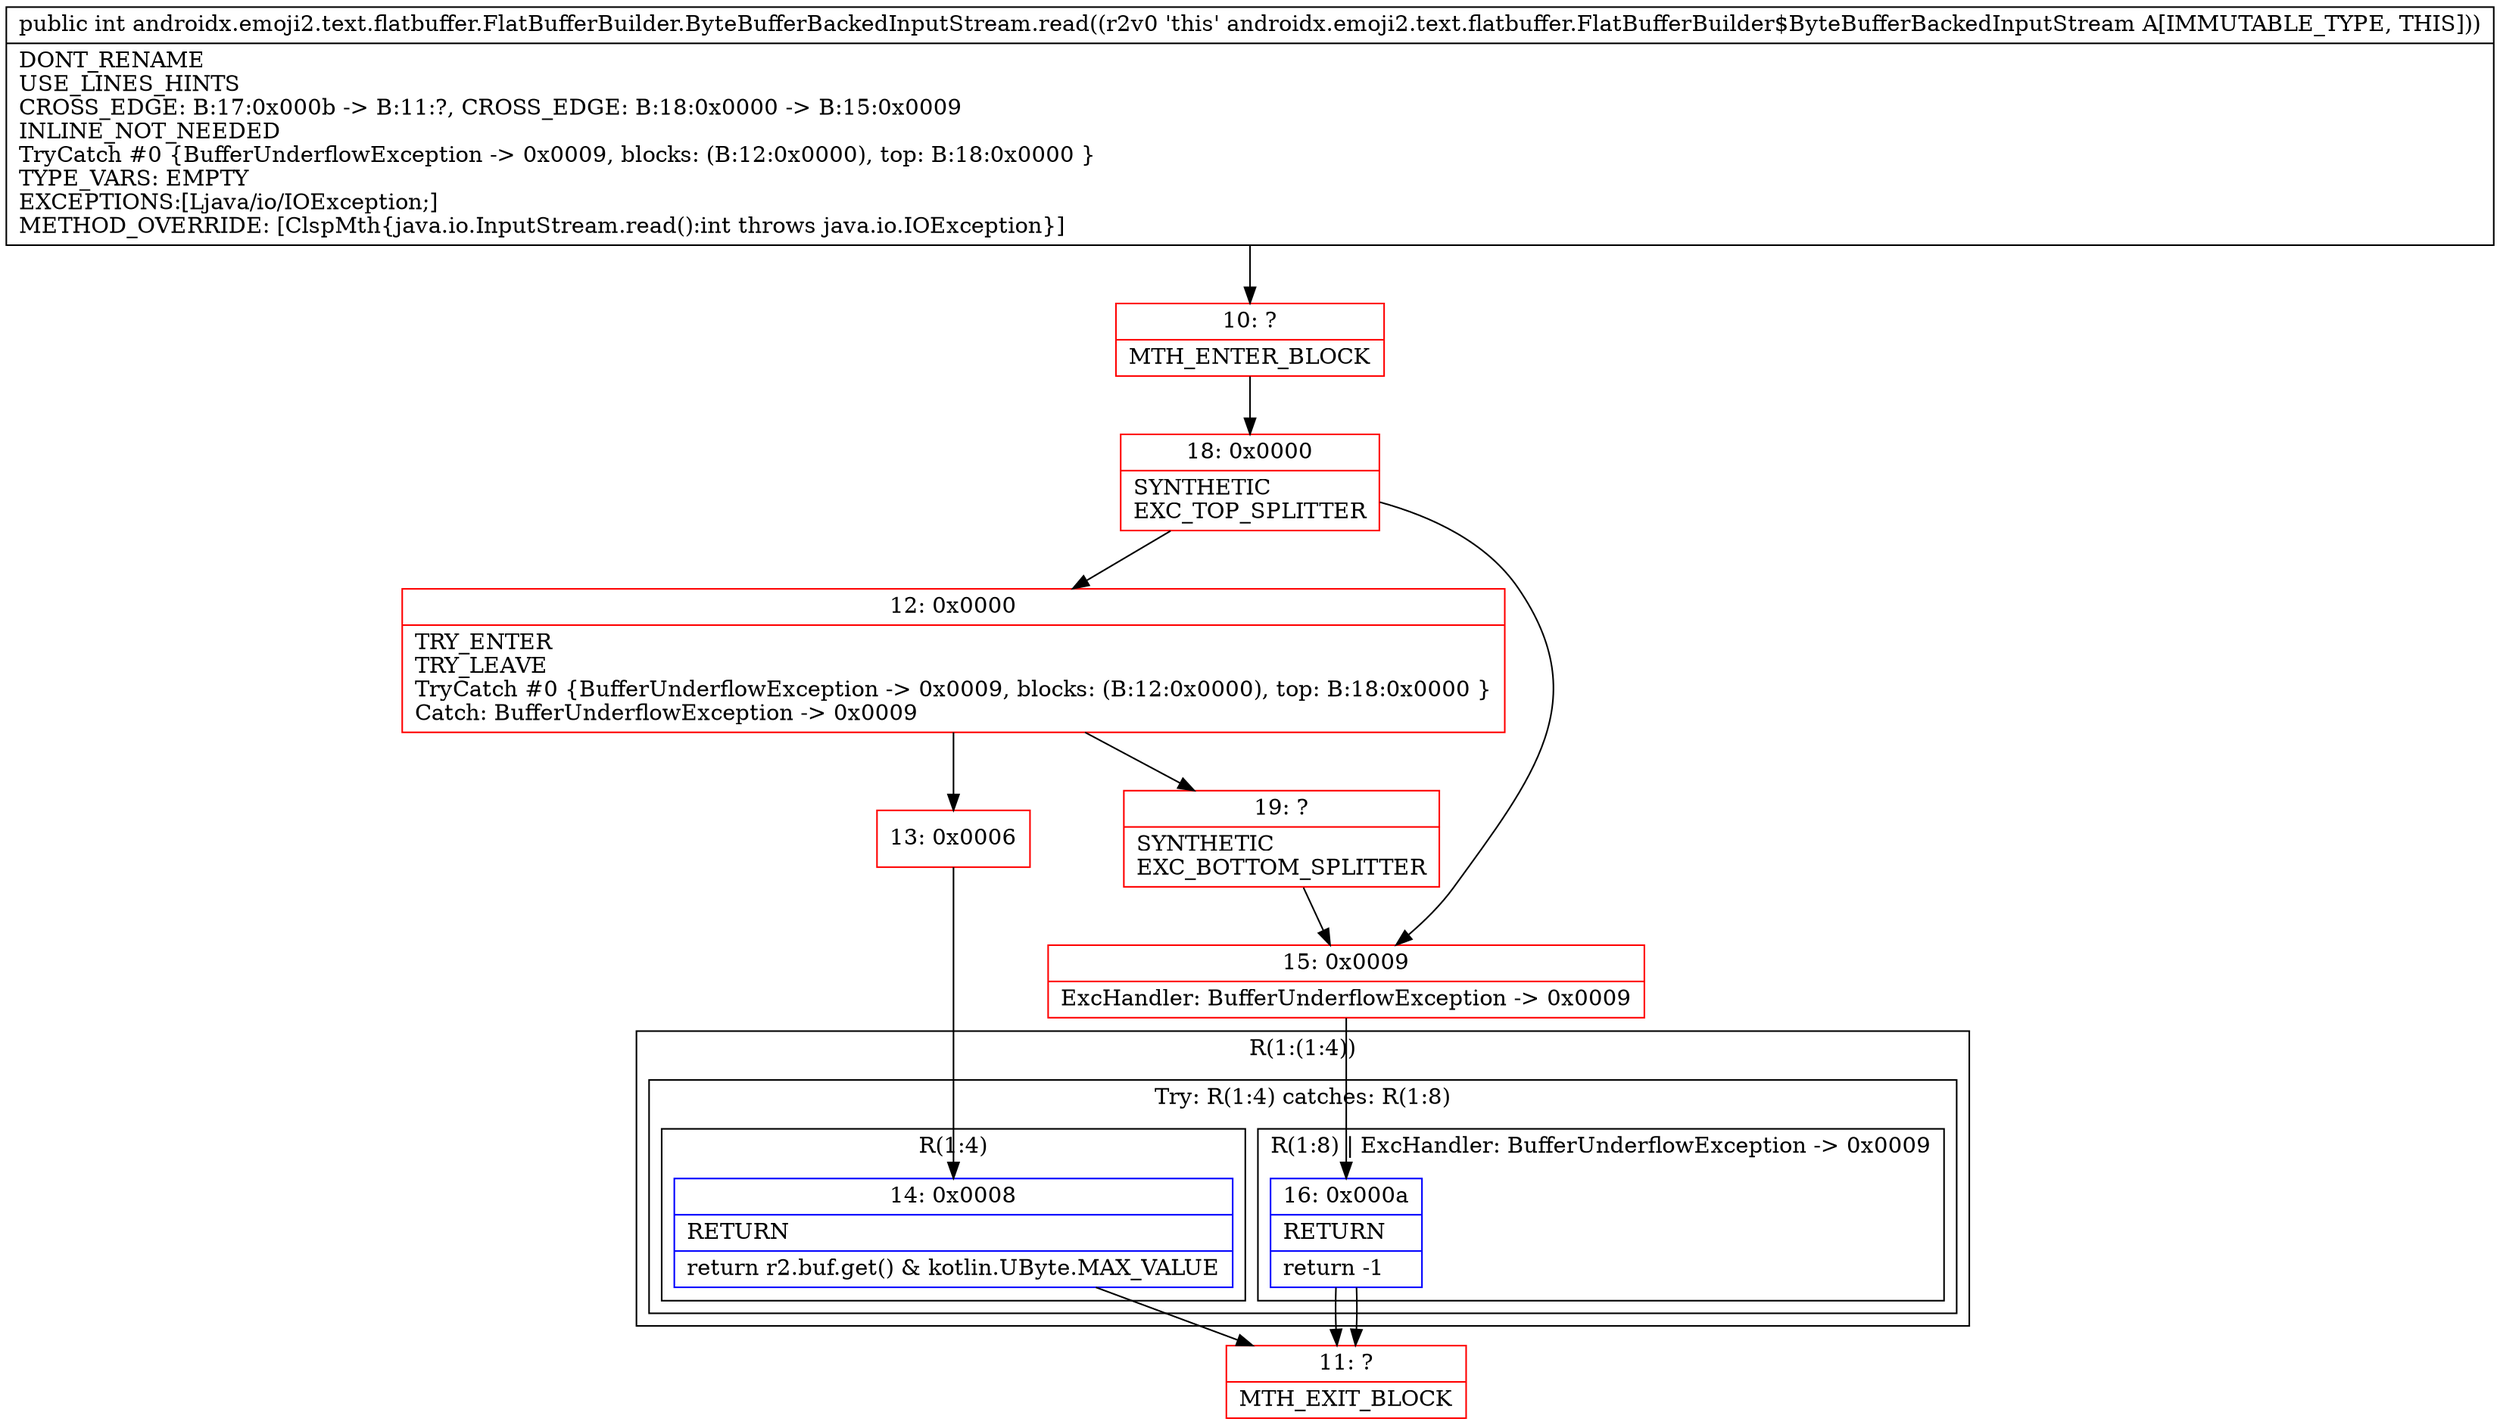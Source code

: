 digraph "CFG forandroidx.emoji2.text.flatbuffer.FlatBufferBuilder.ByteBufferBackedInputStream.read()I" {
subgraph cluster_Region_1931350654 {
label = "R(1:(1:4))";
node [shape=record,color=blue];
subgraph cluster_TryCatchRegion_20475815 {
label = "Try: R(1:4) catches: R(1:8)";
node [shape=record,color=blue];
subgraph cluster_Region_227888691 {
label = "R(1:4)";
node [shape=record,color=blue];
Node_14 [shape=record,label="{14\:\ 0x0008|RETURN\l|return r2.buf.get() & kotlin.UByte.MAX_VALUE\l}"];
}
subgraph cluster_Region_1528244456 {
label = "R(1:8) | ExcHandler: BufferUnderflowException \-\> 0x0009\l";
node [shape=record,color=blue];
Node_16 [shape=record,label="{16\:\ 0x000a|RETURN\l|return \-1\l}"];
}
}
}
subgraph cluster_Region_1528244456 {
label = "R(1:8) | ExcHandler: BufferUnderflowException \-\> 0x0009\l";
node [shape=record,color=blue];
Node_16 [shape=record,label="{16\:\ 0x000a|RETURN\l|return \-1\l}"];
}
Node_10 [shape=record,color=red,label="{10\:\ ?|MTH_ENTER_BLOCK\l}"];
Node_18 [shape=record,color=red,label="{18\:\ 0x0000|SYNTHETIC\lEXC_TOP_SPLITTER\l}"];
Node_12 [shape=record,color=red,label="{12\:\ 0x0000|TRY_ENTER\lTRY_LEAVE\lTryCatch #0 \{BufferUnderflowException \-\> 0x0009, blocks: (B:12:0x0000), top: B:18:0x0000 \}\lCatch: BufferUnderflowException \-\> 0x0009\l}"];
Node_13 [shape=record,color=red,label="{13\:\ 0x0006}"];
Node_11 [shape=record,color=red,label="{11\:\ ?|MTH_EXIT_BLOCK\l}"];
Node_19 [shape=record,color=red,label="{19\:\ ?|SYNTHETIC\lEXC_BOTTOM_SPLITTER\l}"];
Node_15 [shape=record,color=red,label="{15\:\ 0x0009|ExcHandler: BufferUnderflowException \-\> 0x0009\l}"];
MethodNode[shape=record,label="{public int androidx.emoji2.text.flatbuffer.FlatBufferBuilder.ByteBufferBackedInputStream.read((r2v0 'this' androidx.emoji2.text.flatbuffer.FlatBufferBuilder$ByteBufferBackedInputStream A[IMMUTABLE_TYPE, THIS]))  | DONT_RENAME\lUSE_LINES_HINTS\lCROSS_EDGE: B:17:0x000b \-\> B:11:?, CROSS_EDGE: B:18:0x0000 \-\> B:15:0x0009\lINLINE_NOT_NEEDED\lTryCatch #0 \{BufferUnderflowException \-\> 0x0009, blocks: (B:12:0x0000), top: B:18:0x0000 \}\lTYPE_VARS: EMPTY\lEXCEPTIONS:[Ljava\/io\/IOException;]\lMETHOD_OVERRIDE: [ClspMth\{java.io.InputStream.read():int throws java.io.IOException\}]\l}"];
MethodNode -> Node_10;Node_14 -> Node_11;
Node_16 -> Node_11;
Node_16 -> Node_11;
Node_10 -> Node_18;
Node_18 -> Node_12;
Node_18 -> Node_15;
Node_12 -> Node_13;
Node_12 -> Node_19;
Node_13 -> Node_14;
Node_19 -> Node_15;
Node_15 -> Node_16;
}

